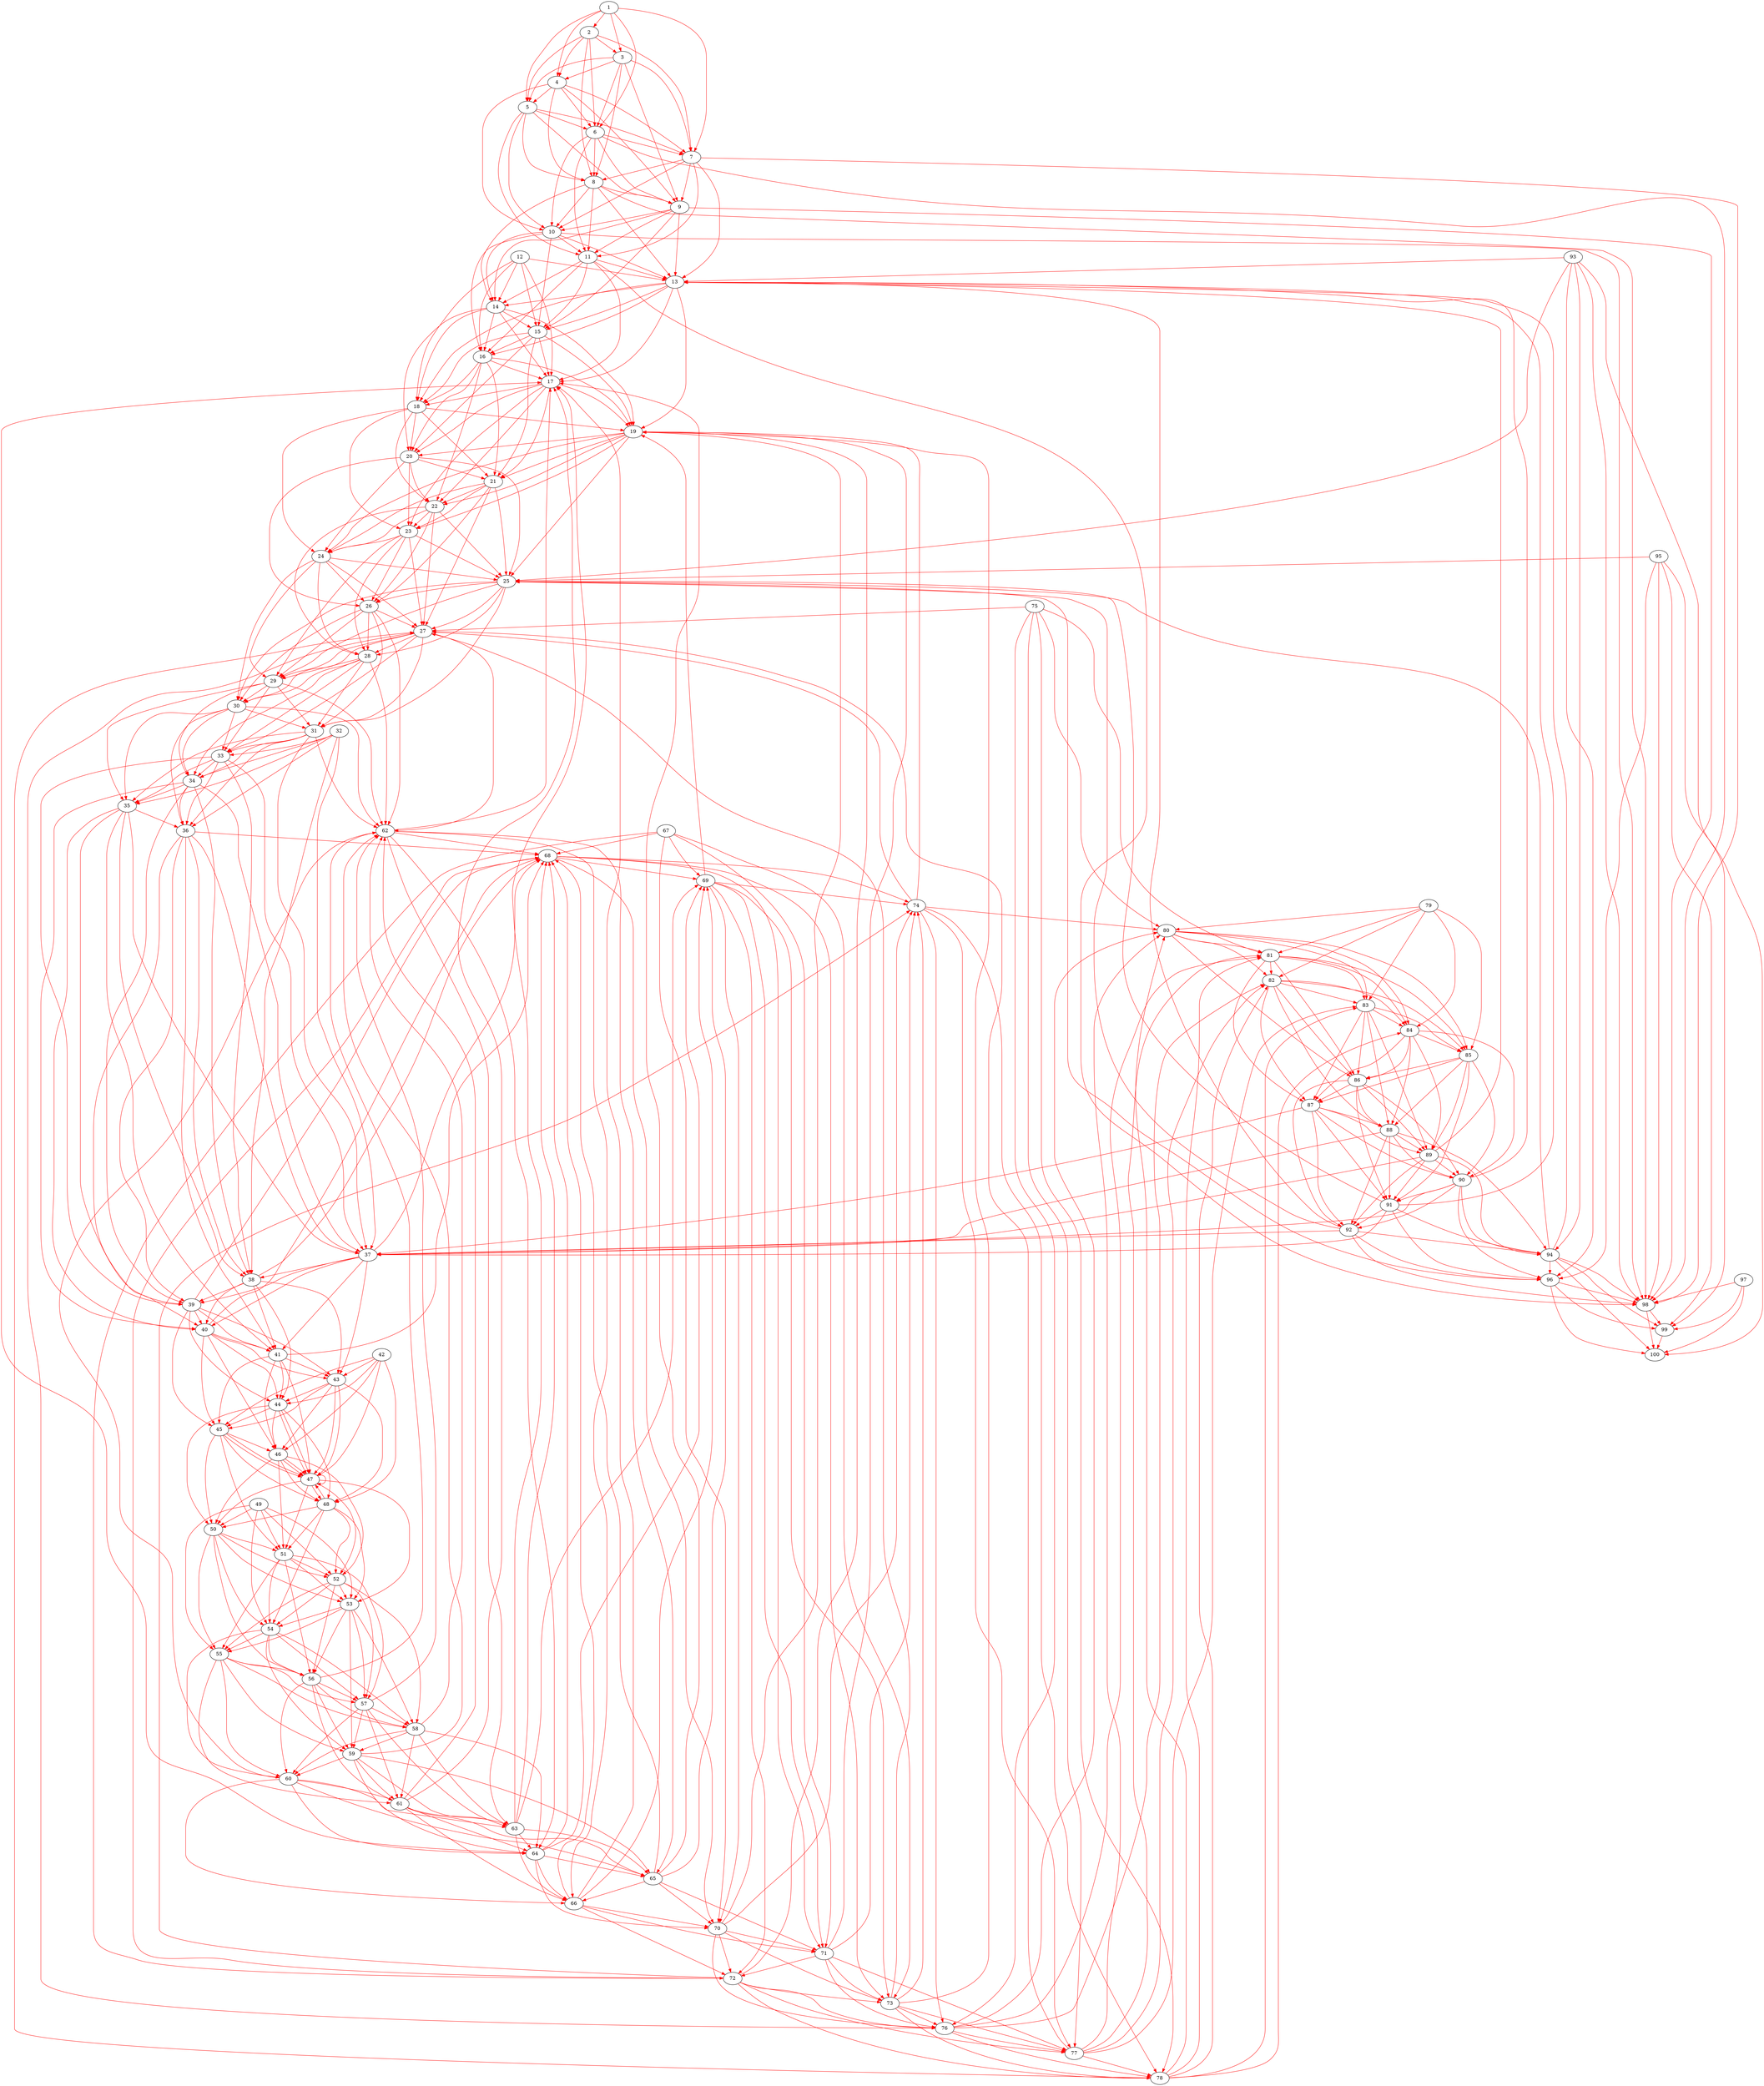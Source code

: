 digraph g {
edge [color=red]
  1 -> 2
  1 -> 3
  1 -> 4
  1 -> 5
  1 -> 6
  1 -> 7
  2 -> 3
  2 -> 4
  2 -> 5
  2 -> 6
  2 -> 7
  2 -> 8
  3 -> 4
  3 -> 5
  3 -> 6
  3 -> 7
  3 -> 8
  3 -> 9
  4 -> 5
  4 -> 6
  4 -> 7
  4 -> 8
  4 -> 9
  4 -> 10
  5 -> 6
  5 -> 7
  5 -> 8
  5 -> 9
  5 -> 10
  5 -> 11
  6 -> 7
  6 -> 8
  6 -> 9
  6 -> 10
  6 -> 11
  6 -> 98
  7 -> 8
  7 -> 9
  7 -> 10
  7 -> 11
  7 -> 98
  7 -> 13
  8 -> 9
  8 -> 10
  8 -> 11
  8 -> 98
  8 -> 13
  8 -> 14
  9 -> 10
  9 -> 11
  9 -> 98
  9 -> 13
  9 -> 14
  9 -> 15
  10 -> 11
  10 -> 98
  10 -> 13
  10 -> 14
  10 -> 15
  10 -> 16
  11 -> 98
  11 -> 13
  11 -> 14
  11 -> 15
  11 -> 16
  11 -> 17
  98 -> 99
  98 -> 100
  13 -> 14
  13 -> 15
  13 -> 16
  13 -> 17
  13 -> 18
  13 -> 19
  14 -> 15
  14 -> 16
  14 -> 17
  14 -> 18
  14 -> 19
  14 -> 20
  15 -> 16
  15 -> 17
  15 -> 18
  15 -> 19
  15 -> 20
  15 -> 21
  16 -> 17
  16 -> 18
  16 -> 19
  16 -> 20
  16 -> 21
  16 -> 22
  17 -> 18
  17 -> 19
  17 -> 20
  17 -> 21
  17 -> 22
  17 -> 23
  12 -> 13
  12 -> 14
  12 -> 15
  12 -> 16
  12 -> 17
  12 -> 18
  18 -> 19
  18 -> 20
  18 -> 21
  18 -> 22
  18 -> 23
  18 -> 24
  19 -> 20
  19 -> 21
  19 -> 22
  19 -> 23
  19 -> 24
  19 -> 25
  20 -> 21
  20 -> 22
  20 -> 23
  20 -> 24
  20 -> 25
  20 -> 26
  21 -> 22
  21 -> 23
  21 -> 24
  21 -> 25
  21 -> 26
  21 -> 27
  22 -> 23
  22 -> 24
  22 -> 25
  22 -> 26
  22 -> 27
  22 -> 28
  23 -> 24
  23 -> 25
  23 -> 26
  23 -> 27
  23 -> 28
  23 -> 29
  24 -> 25
  24 -> 26
  24 -> 27
  24 -> 28
  24 -> 29
  24 -> 30
  25 -> 26
  25 -> 27
  25 -> 28
  25 -> 29
  25 -> 30
  25 -> 31
  26 -> 27
  26 -> 28
  26 -> 29
  26 -> 30
  26 -> 31
  26 -> 62
  27 -> 28
  27 -> 29
  27 -> 30
  27 -> 31
  27 -> 62
  27 -> 33
  28 -> 29
  28 -> 30
  28 -> 31
  28 -> 62
  28 -> 33
  28 -> 34
  29 -> 30
  29 -> 31
  29 -> 62
  29 -> 33
  29 -> 34
  29 -> 35
  30 -> 31
  30 -> 62
  30 -> 33
  30 -> 34
  30 -> 35
  30 -> 36
  31 -> 62
  31 -> 33
  31 -> 34
  31 -> 35
  31 -> 36
  31 -> 37
  62 -> 63
  62 -> 64
  62 -> 65
  62 -> 66
  62 -> 17
  62 -> 68
  33 -> 34
  33 -> 35
  33 -> 36
  33 -> 37
  33 -> 38
  33 -> 39
  34 -> 35
  34 -> 36
  34 -> 37
  34 -> 38
  34 -> 39
  34 -> 40
  35 -> 36
  35 -> 37
  35 -> 38
  35 -> 39
  35 -> 40
  35 -> 41
  36 -> 37
  36 -> 38
  36 -> 39
  36 -> 40
  36 -> 41
  36 -> 68
  37 -> 38
  37 -> 39
  37 -> 40
  37 -> 41
  37 -> 68
  37 -> 43
  32 -> 33
  32 -> 34
  32 -> 35
  32 -> 36
  32 -> 37
  32 -> 38
  38 -> 39
  38 -> 40
  38 -> 41
  38 -> 68
  38 -> 43
  38 -> 44
  39 -> 40
  39 -> 41
  39 -> 68
  39 -> 43
  39 -> 44
  39 -> 45
  40 -> 41
  40 -> 68
  40 -> 43
  40 -> 44
  40 -> 45
  40 -> 46
  41 -> 68
  41 -> 43
  41 -> 44
  41 -> 45
  41 -> 46
  41 -> 47
  68 -> 69
  68 -> 70
  68 -> 71
  68 -> 72
  68 -> 73
  68 -> 74
  43 -> 44
  43 -> 45
  43 -> 46
  43 -> 47
  43 -> 48
  43 -> 47
  44 -> 45
  44 -> 46
  44 -> 47
  44 -> 48
  44 -> 47
  44 -> 50
  45 -> 46
  45 -> 47
  45 -> 48
  45 -> 47
  45 -> 50
  45 -> 51
  46 -> 47
  46 -> 48
  46 -> 47
  46 -> 50
  46 -> 51
  46 -> 52
  47 -> 48
  47 -> 47
  47 -> 50
  47 -> 51
  47 -> 52
  47 -> 53
  42 -> 43
  42 -> 44
  42 -> 45
  42 -> 46
  42 -> 47
  42 -> 48
  48 -> 47
  48 -> 50
  48 -> 51
  48 -> 52
  48 -> 53
  48 -> 54
  50 -> 51
  50 -> 52
  50 -> 53
  50 -> 54
  50 -> 55
  50 -> 56
  51 -> 52
  51 -> 53
  51 -> 54
  51 -> 55
  51 -> 56
  51 -> 57
  52 -> 53
  52 -> 54
  52 -> 55
  52 -> 56
  52 -> 57
  52 -> 58
  53 -> 54
  53 -> 55
  53 -> 56
  53 -> 57
  53 -> 58
  53 -> 59
  54 -> 55
  54 -> 56
  54 -> 57
  54 -> 58
  54 -> 59
  54 -> 60
  49 -> 50
  49 -> 51
  49 -> 52
  49 -> 53
  49 -> 54
  49 -> 55
  55 -> 56
  55 -> 57
  55 -> 58
  55 -> 59
  55 -> 60
  55 -> 61
  56 -> 57
  56 -> 58
  56 -> 59
  56 -> 60
  56 -> 61
  56 -> 62
  57 -> 58
  57 -> 59
  57 -> 60
  57 -> 61
  57 -> 62
  57 -> 63
  58 -> 59
  58 -> 60
  58 -> 61
  58 -> 62
  58 -> 63
  58 -> 64
  59 -> 60
  59 -> 61
  59 -> 62
  59 -> 63
  59 -> 64
  59 -> 65
  60 -> 61
  60 -> 62
  60 -> 63
  60 -> 64
  60 -> 65
  60 -> 66
  61 -> 62
  61 -> 63
  61 -> 64
  61 -> 65
  61 -> 66
  61 -> 17
  63 -> 64
  63 -> 65
  63 -> 66
  63 -> 17
  63 -> 68
  63 -> 69
  64 -> 65
  64 -> 66
  64 -> 17
  64 -> 68
  64 -> 69
  64 -> 70
  65 -> 66
  65 -> 17
  65 -> 68
  65 -> 69
  65 -> 70
  65 -> 71
  66 -> 17
  66 -> 68
  66 -> 69
  66 -> 70
  66 -> 71
  66 -> 72
  69 -> 70
  69 -> 71
  69 -> 72
  69 -> 73
  69 -> 74
  69 -> 19
  70 -> 71
  70 -> 72
  70 -> 73
  70 -> 74
  70 -> 19
  70 -> 76
  71 -> 72
  71 -> 73
  71 -> 74
  71 -> 19
  71 -> 76
  71 -> 77
  72 -> 73
  72 -> 74
  72 -> 19
  72 -> 76
  72 -> 77
  72 -> 78
  67 -> 68
  67 -> 69
  67 -> 70
  67 -> 71
  67 -> 72
  67 -> 73
  73 -> 74
  73 -> 19
  73 -> 76
  73 -> 77
  73 -> 78
  73 -> 27
  74 -> 19
  74 -> 76
  74 -> 77
  74 -> 78
  74 -> 27
  74 -> 80
  76 -> 77
  76 -> 78
  76 -> 27
  76 -> 80
  76 -> 81
  76 -> 82
  77 -> 78
  77 -> 27
  77 -> 80
  77 -> 81
  77 -> 82
  77 -> 83
  78 -> 27
  78 -> 80
  78 -> 81
  78 -> 82
  78 -> 83
  78 -> 84
  80 -> 81
  80 -> 82
  80 -> 83
  80 -> 84
  80 -> 85
  80 -> 86
  75 -> 76
  75 -> 77
  75 -> 78
  75 -> 27
  75 -> 80
  75 -> 81
  81 -> 82
  81 -> 83
  81 -> 84
  81 -> 85
  81 -> 86
  81 -> 87
  82 -> 83
  82 -> 84
  82 -> 85
  82 -> 86
  82 -> 87
  82 -> 88
  83 -> 84
  83 -> 85
  83 -> 86
  83 -> 87
  83 -> 88
  83 -> 89
  84 -> 85
  84 -> 86
  84 -> 87
  84 -> 88
  84 -> 89
  84 -> 90
  79 -> 80
  79 -> 81
  79 -> 82
  79 -> 83
  79 -> 84
  79 -> 85
  85 -> 86
  85 -> 87
  85 -> 88
  85 -> 89
  85 -> 90
  85 -> 91
  86 -> 87
  86 -> 88
  86 -> 89
  86 -> 90
  86 -> 91
  86 -> 92
  87 -> 88
  87 -> 89
  87 -> 90
  87 -> 91
  87 -> 92
  87 -> 37
  88 -> 89
  88 -> 90
  88 -> 91
  88 -> 92
  88 -> 37
  88 -> 94
  89 -> 90
  89 -> 91
  89 -> 92
  89 -> 37
  89 -> 94
  89 -> 13
  90 -> 91
  90 -> 92
  90 -> 37
  90 -> 94
  90 -> 13
  90 -> 96
  91 -> 92
  91 -> 37
  91 -> 94
  91 -> 13
  91 -> 96
  91 -> 25
  92 -> 37
  92 -> 94
  92 -> 13
  92 -> 96
  92 -> 25
  92 -> 98
  94 -> 13
  94 -> 96
  94 -> 25
  94 -> 98
  94 -> 99
  94 -> 100
  96 -> 25
  96 -> 98
  96 -> 99
  96 -> 100
  93 -> 94
  93 -> 13
  93 -> 96
  93 -> 25
  93 -> 98
  93 -> 99
  99 -> 100
  95 -> 96
  95 -> 25
  95 -> 98
  95 -> 99
  95 -> 100
  97 -> 98
  97 -> 99
  97 -> 100
}
